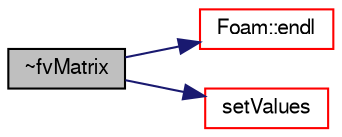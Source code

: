 digraph "~fvMatrix"
{
  bgcolor="transparent";
  edge [fontname="FreeSans",fontsize="10",labelfontname="FreeSans",labelfontsize="10"];
  node [fontname="FreeSans",fontsize="10",shape=record];
  rankdir="LR";
  Node70 [label="~fvMatrix",height=0.2,width=0.4,color="black", fillcolor="grey75", style="filled", fontcolor="black"];
  Node70 -> Node71 [color="midnightblue",fontsize="10",style="solid",fontname="FreeSans"];
  Node71 [label="Foam::endl",height=0.2,width=0.4,color="red",URL="$a21124.html#a2db8fe02a0d3909e9351bb4275b23ce4",tooltip="Add newline and flush stream. "];
  Node70 -> Node73 [color="midnightblue",fontsize="10",style="solid",fontname="FreeSans"];
  Node73 [label="setValues",height=0.2,width=0.4,color="red",URL="$a22358.html#af485ea1c60422a3ac6a6b05660da9bc2",tooltip="Set solution in given cells to the specified values. "];
}

